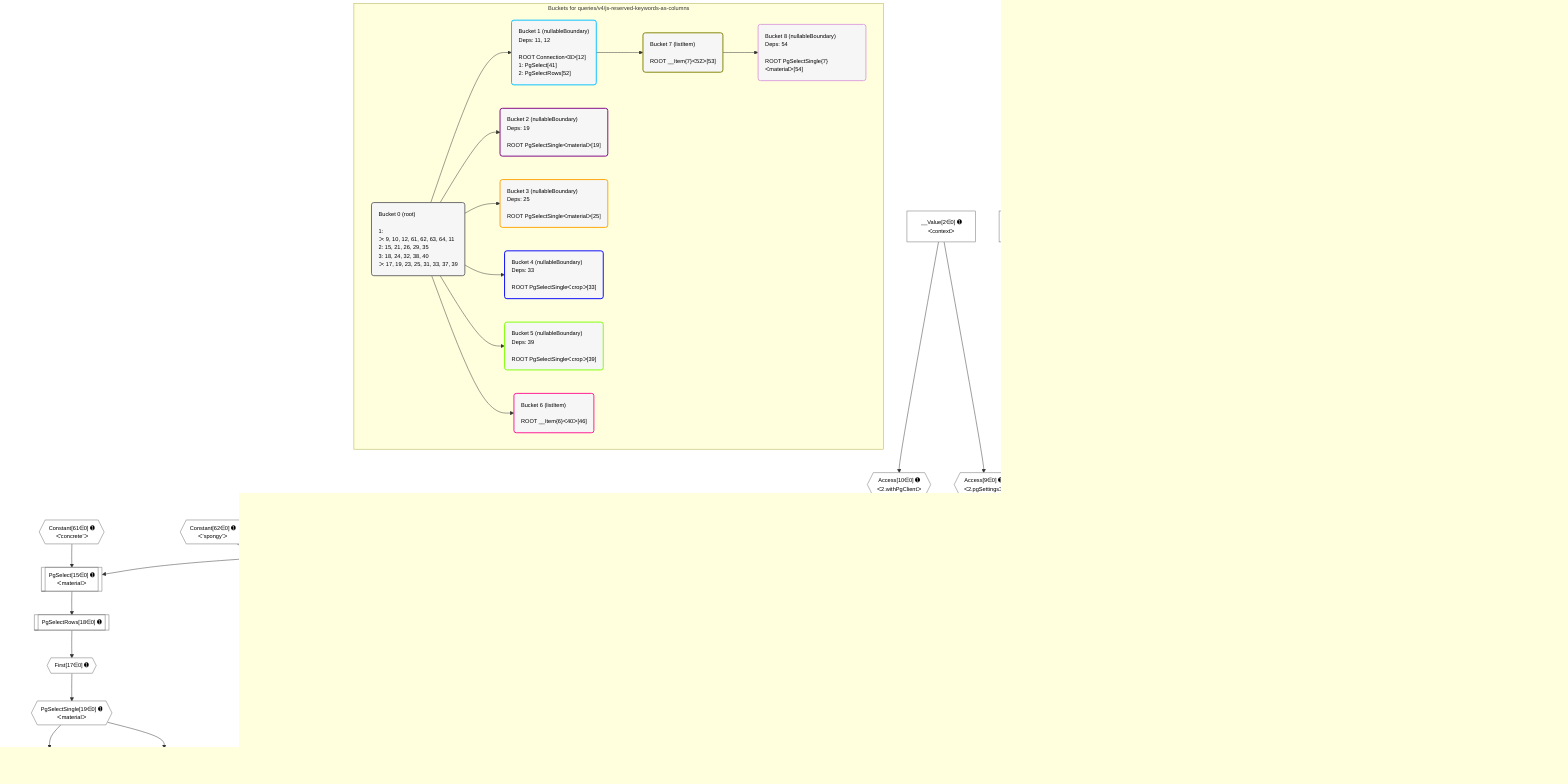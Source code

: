 %%{init: {'themeVariables': { 'fontSize': '12px'}}}%%
graph TD
    classDef path fill:#eee,stroke:#000,color:#000
    classDef plan fill:#fff,stroke-width:1px,color:#000
    classDef itemplan fill:#fff,stroke-width:2px,color:#000
    classDef unbatchedplan fill:#dff,stroke-width:1px,color:#000
    classDef sideeffectplan fill:#fcc,stroke-width:2px,color:#000
    classDef bucket fill:#f6f6f6,color:#000,stroke-width:2px,text-align:left

    subgraph "Buckets for queries/v4/js-reserved-keywords-as-columns"
    Bucket0("Bucket 0 (root)<br /><br />1: <br />ᐳ: 9, 10, 12, 61, 62, 63, 64, 11<br />2: 15, 21, 26, 29, 35<br />3: 18, 24, 32, 38, 40<br />ᐳ: 17, 19, 23, 25, 31, 33, 37, 39"):::bucket
    Bucket1("Bucket 1 (nullableBoundary)<br />Deps: 11, 12<br /><br />ROOT Connectionᐸ8ᐳ[12]<br />1: PgSelect[41]<br />2: PgSelectRows[52]"):::bucket
    Bucket2("Bucket 2 (nullableBoundary)<br />Deps: 19<br /><br />ROOT PgSelectSingleᐸmaterialᐳ[19]"):::bucket
    Bucket3("Bucket 3 (nullableBoundary)<br />Deps: 25<br /><br />ROOT PgSelectSingleᐸmaterialᐳ[25]"):::bucket
    Bucket4("Bucket 4 (nullableBoundary)<br />Deps: 33<br /><br />ROOT PgSelectSingleᐸcropᐳ[33]"):::bucket
    Bucket5("Bucket 5 (nullableBoundary)<br />Deps: 39<br /><br />ROOT PgSelectSingleᐸcropᐳ[39]"):::bucket
    Bucket6("Bucket 6 (listItem)<br /><br />ROOT __Item{6}ᐸ40ᐳ[46]"):::bucket
    Bucket7("Bucket 7 (listItem)<br /><br />ROOT __Item{7}ᐸ52ᐳ[53]"):::bucket
    Bucket8("Bucket 8 (nullableBoundary)<br />Deps: 54<br /><br />ROOT PgSelectSingle{7}ᐸmaterialᐳ[54]"):::bucket
    end
    Bucket0 --> Bucket1 & Bucket2 & Bucket3 & Bucket4 & Bucket5 & Bucket6
    Bucket1 --> Bucket7
    Bucket7 --> Bucket8

    %% plan dependencies
    Object11{{"Object[11∈0] ➊<br />ᐸ{pgSettings,withPgClient}ᐳ"}}:::plan
    Access9{{"Access[9∈0] ➊<br />ᐸ2.pgSettingsᐳ"}}:::plan
    Access10{{"Access[10∈0] ➊<br />ᐸ2.withPgClientᐳ"}}:::plan
    Access9 & Access10 --> Object11
    PgSelect15[["PgSelect[15∈0] ➊<br />ᐸmaterialᐳ"]]:::plan
    Constant61{{"Constant[61∈0] ➊<br />ᐸ'concrete'ᐳ"}}:::plan
    Object11 & Constant61 --> PgSelect15
    PgSelect21[["PgSelect[21∈0] ➊<br />ᐸmaterialᐳ"]]:::plan
    Constant62{{"Constant[62∈0] ➊<br />ᐸ'spongy'ᐳ"}}:::plan
    Object11 & Constant62 --> PgSelect21
    PgSelect29[["PgSelect[29∈0] ➊<br />ᐸcropᐳ"]]:::plan
    Constant63{{"Constant[63∈0] ➊<br />ᐸ1ᐳ"}}:::plan
    Object11 & Constant63 --> PgSelect29
    PgSelect35[["PgSelect[35∈0] ➊<br />ᐸcropᐳ"]]:::plan
    Constant64{{"Constant[64∈0] ➊<br />ᐸ'corn'ᐳ"}}:::plan
    Object11 & Constant64 --> PgSelect35
    __Value2["__Value[2∈0] ➊<br />ᐸcontextᐳ"]:::plan
    __Value2 --> Access9
    __Value2 --> Access10
    First17{{"First[17∈0] ➊"}}:::plan
    PgSelectRows18[["PgSelectRows[18∈0] ➊"]]:::plan
    PgSelectRows18 --> First17
    PgSelect15 --> PgSelectRows18
    PgSelectSingle19{{"PgSelectSingle[19∈0] ➊<br />ᐸmaterialᐳ"}}:::plan
    First17 --> PgSelectSingle19
    First23{{"First[23∈0] ➊"}}:::plan
    PgSelectRows24[["PgSelectRows[24∈0] ➊"]]:::plan
    PgSelectRows24 --> First23
    PgSelect21 --> PgSelectRows24
    PgSelectSingle25{{"PgSelectSingle[25∈0] ➊<br />ᐸmaterialᐳ"}}:::plan
    First23 --> PgSelectSingle25
    PgSelect26[["PgSelect[26∈0] ➊<br />ᐸcropᐳ"]]:::plan
    Object11 --> PgSelect26
    First31{{"First[31∈0] ➊"}}:::plan
    PgSelectRows32[["PgSelectRows[32∈0] ➊"]]:::plan
    PgSelectRows32 --> First31
    PgSelect29 --> PgSelectRows32
    PgSelectSingle33{{"PgSelectSingle[33∈0] ➊<br />ᐸcropᐳ"}}:::plan
    First31 --> PgSelectSingle33
    First37{{"First[37∈0] ➊"}}:::plan
    PgSelectRows38[["PgSelectRows[38∈0] ➊"]]:::plan
    PgSelectRows38 --> First37
    PgSelect35 --> PgSelectRows38
    PgSelectSingle39{{"PgSelectSingle[39∈0] ➊<br />ᐸcropᐳ"}}:::plan
    First37 --> PgSelectSingle39
    PgSelectRows40[["PgSelectRows[40∈0] ➊"]]:::plan
    PgSelect26 --> PgSelectRows40
    __Value4["__Value[4∈0] ➊<br />ᐸrootValueᐳ"]:::plan
    Connection12{{"Connection[12∈0] ➊<br />ᐸ8ᐳ"}}:::plan
    PgSelect41[["PgSelect[41∈1] ➊<br />ᐸmaterialᐳ"]]:::plan
    Object11 & Connection12 --> PgSelect41
    PgSelectRows52[["PgSelectRows[52∈1] ➊"]]:::plan
    PgSelect41 --> PgSelectRows52
    __Item53[/"__Item[53∈7]<br />ᐸ52ᐳ"\]:::itemplan
    PgSelectRows52 ==> __Item53
    PgSelectSingle54{{"PgSelectSingle[54∈7]<br />ᐸmaterialᐳ"}}:::plan
    __Item53 --> PgSelectSingle54
    PgClassExpression58{{"PgClassExpression[58∈8]<br />ᐸ__material__.”valueOf”ᐳ"}}:::plan
    PgSelectSingle54 --> PgClassExpression58
    PgClassExpression59{{"PgClassExpression[59∈8]<br />ᐸ__material__.”class”ᐳ"}}:::plan
    PgSelectSingle54 --> PgClassExpression59
    PgClassExpression60{{"PgClassExpression[60∈8]<br />ᐸ__material__.”id”ᐳ"}}:::plan
    PgSelectSingle54 --> PgClassExpression60
    PgClassExpression42{{"PgClassExpression[42∈2] ➊<br />ᐸ__material__.”class”ᐳ"}}:::plan
    PgSelectSingle19 --> PgClassExpression42
    PgClassExpression43{{"PgClassExpression[43∈2] ➊<br />ᐸ__material__.”id”ᐳ"}}:::plan
    PgSelectSingle19 --> PgClassExpression43
    PgClassExpression44{{"PgClassExpression[44∈3] ➊<br />ᐸ__material__.”class”ᐳ"}}:::plan
    PgSelectSingle25 --> PgClassExpression44
    PgClassExpression45{{"PgClassExpression[45∈3] ➊<br />ᐸ__material__.”id”ᐳ"}}:::plan
    PgSelectSingle25 --> PgClassExpression45
    PgClassExpression48{{"PgClassExpression[48∈4] ➊<br />ᐸ__crop__.”yield”ᐳ"}}:::plan
    PgSelectSingle33 --> PgClassExpression48
    PgClassExpression49{{"PgClassExpression[49∈4] ➊<br />ᐸ__crop__.”amount”ᐳ"}}:::plan
    PgSelectSingle33 --> PgClassExpression49
    PgClassExpression50{{"PgClassExpression[50∈5] ➊<br />ᐸ__crop__.”amount”ᐳ"}}:::plan
    PgSelectSingle39 --> PgClassExpression50
    PgClassExpression51{{"PgClassExpression[51∈5] ➊<br />ᐸ__crop__.”id”ᐳ"}}:::plan
    PgSelectSingle39 --> PgClassExpression51
    __Item46[/"__Item[46∈6]<br />ᐸ40ᐳ"\]:::itemplan
    PgSelectRows40 ==> __Item46
    PgSelectSingle47{{"PgSelectSingle[47∈6]<br />ᐸcropᐳ"}}:::plan
    __Item46 --> PgSelectSingle47
    PgClassExpression55{{"PgClassExpression[55∈6]<br />ᐸ__crop__.”id”ᐳ"}}:::plan
    PgSelectSingle47 --> PgClassExpression55
    PgClassExpression56{{"PgClassExpression[56∈6]<br />ᐸ__crop__.”amount”ᐳ"}}:::plan
    PgSelectSingle47 --> PgClassExpression56
    PgClassExpression57{{"PgClassExpression[57∈6]<br />ᐸ__crop__.”yield”ᐳ"}}:::plan
    PgSelectSingle47 --> PgClassExpression57

    %% define steps
    classDef bucket0 stroke:#696969
    class Bucket0,__Value2,__Value4,Access9,Access10,Object11,Connection12,PgSelect15,First17,PgSelectRows18,PgSelectSingle19,PgSelect21,First23,PgSelectRows24,PgSelectSingle25,PgSelect26,PgSelect29,First31,PgSelectRows32,PgSelectSingle33,PgSelect35,First37,PgSelectRows38,PgSelectSingle39,PgSelectRows40,Constant61,Constant62,Constant63,Constant64 bucket0
    classDef bucket1 stroke:#00bfff
    class Bucket1,PgSelect41,PgSelectRows52 bucket1
    classDef bucket2 stroke:#7f007f
    class Bucket2,PgClassExpression42,PgClassExpression43 bucket2
    classDef bucket3 stroke:#ffa500
    class Bucket3,PgClassExpression44,PgClassExpression45 bucket3
    classDef bucket4 stroke:#0000ff
    class Bucket4,PgClassExpression48,PgClassExpression49 bucket4
    classDef bucket5 stroke:#7fff00
    class Bucket5,PgClassExpression50,PgClassExpression51 bucket5
    classDef bucket6 stroke:#ff1493
    class Bucket6,__Item46,PgSelectSingle47,PgClassExpression55,PgClassExpression56,PgClassExpression57 bucket6
    classDef bucket7 stroke:#808000
    class Bucket7,__Item53,PgSelectSingle54 bucket7
    classDef bucket8 stroke:#dda0dd
    class Bucket8,PgClassExpression58,PgClassExpression59,PgClassExpression60 bucket8